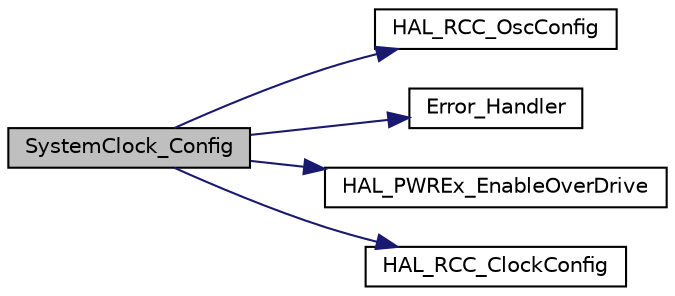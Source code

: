 digraph "SystemClock_Config"
{
  edge [fontname="Helvetica",fontsize="10",labelfontname="Helvetica",labelfontsize="10"];
  node [fontname="Helvetica",fontsize="10",shape=record];
  rankdir="LR";
  Node50 [label="SystemClock_Config",height=0.2,width=0.4,color="black", fillcolor="grey75", style="filled", fontcolor="black"];
  Node50 -> Node51 [color="midnightblue",fontsize="10",style="solid",fontname="Helvetica"];
  Node51 [label="HAL_RCC_OscConfig",height=0.2,width=0.4,color="black", fillcolor="white", style="filled",URL="$group___r_c_c___exported___functions___group1.html#ga9c504088722e03830df6caad932ad06b"];
  Node50 -> Node52 [color="midnightblue",fontsize="10",style="solid",fontname="Helvetica"];
  Node52 [label="Error_Handler",height=0.2,width=0.4,color="black", fillcolor="white", style="filled",URL="$bsp_8c.html#a1730ffe1e560465665eb47d9264826f9",tooltip="This function is executed in case of error occurrence. "];
  Node50 -> Node53 [color="midnightblue",fontsize="10",style="solid",fontname="Helvetica"];
  Node53 [label="HAL_PWREx_EnableOverDrive",height=0.2,width=0.4,color="black", fillcolor="white", style="filled",URL="$group___p_w_r_ex___exported___functions___group1.html#gaaf092495bffd53ad2fe6a91f90f87032"];
  Node50 -> Node54 [color="midnightblue",fontsize="10",style="solid",fontname="Helvetica"];
  Node54 [label="HAL_RCC_ClockConfig",height=0.2,width=0.4,color="black", fillcolor="white", style="filled",URL="$group___r_c_c___exported___functions___group1.html#gad0a4b5c7459219fafc15f3f867563ef3"];
}
